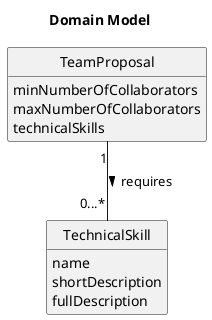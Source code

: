 @startuml

hide methods
hide circle

title Domain Model

class TeamProposal{
    minNumberOfCollaborators
    maxNumberOfCollaborators
    technicalSkills

}


class TechnicalSkill {
        name
        shortDescription
        fullDescription
}



TeamProposal "1" -- "0...*" TechnicalSkill : requires >


@enduml